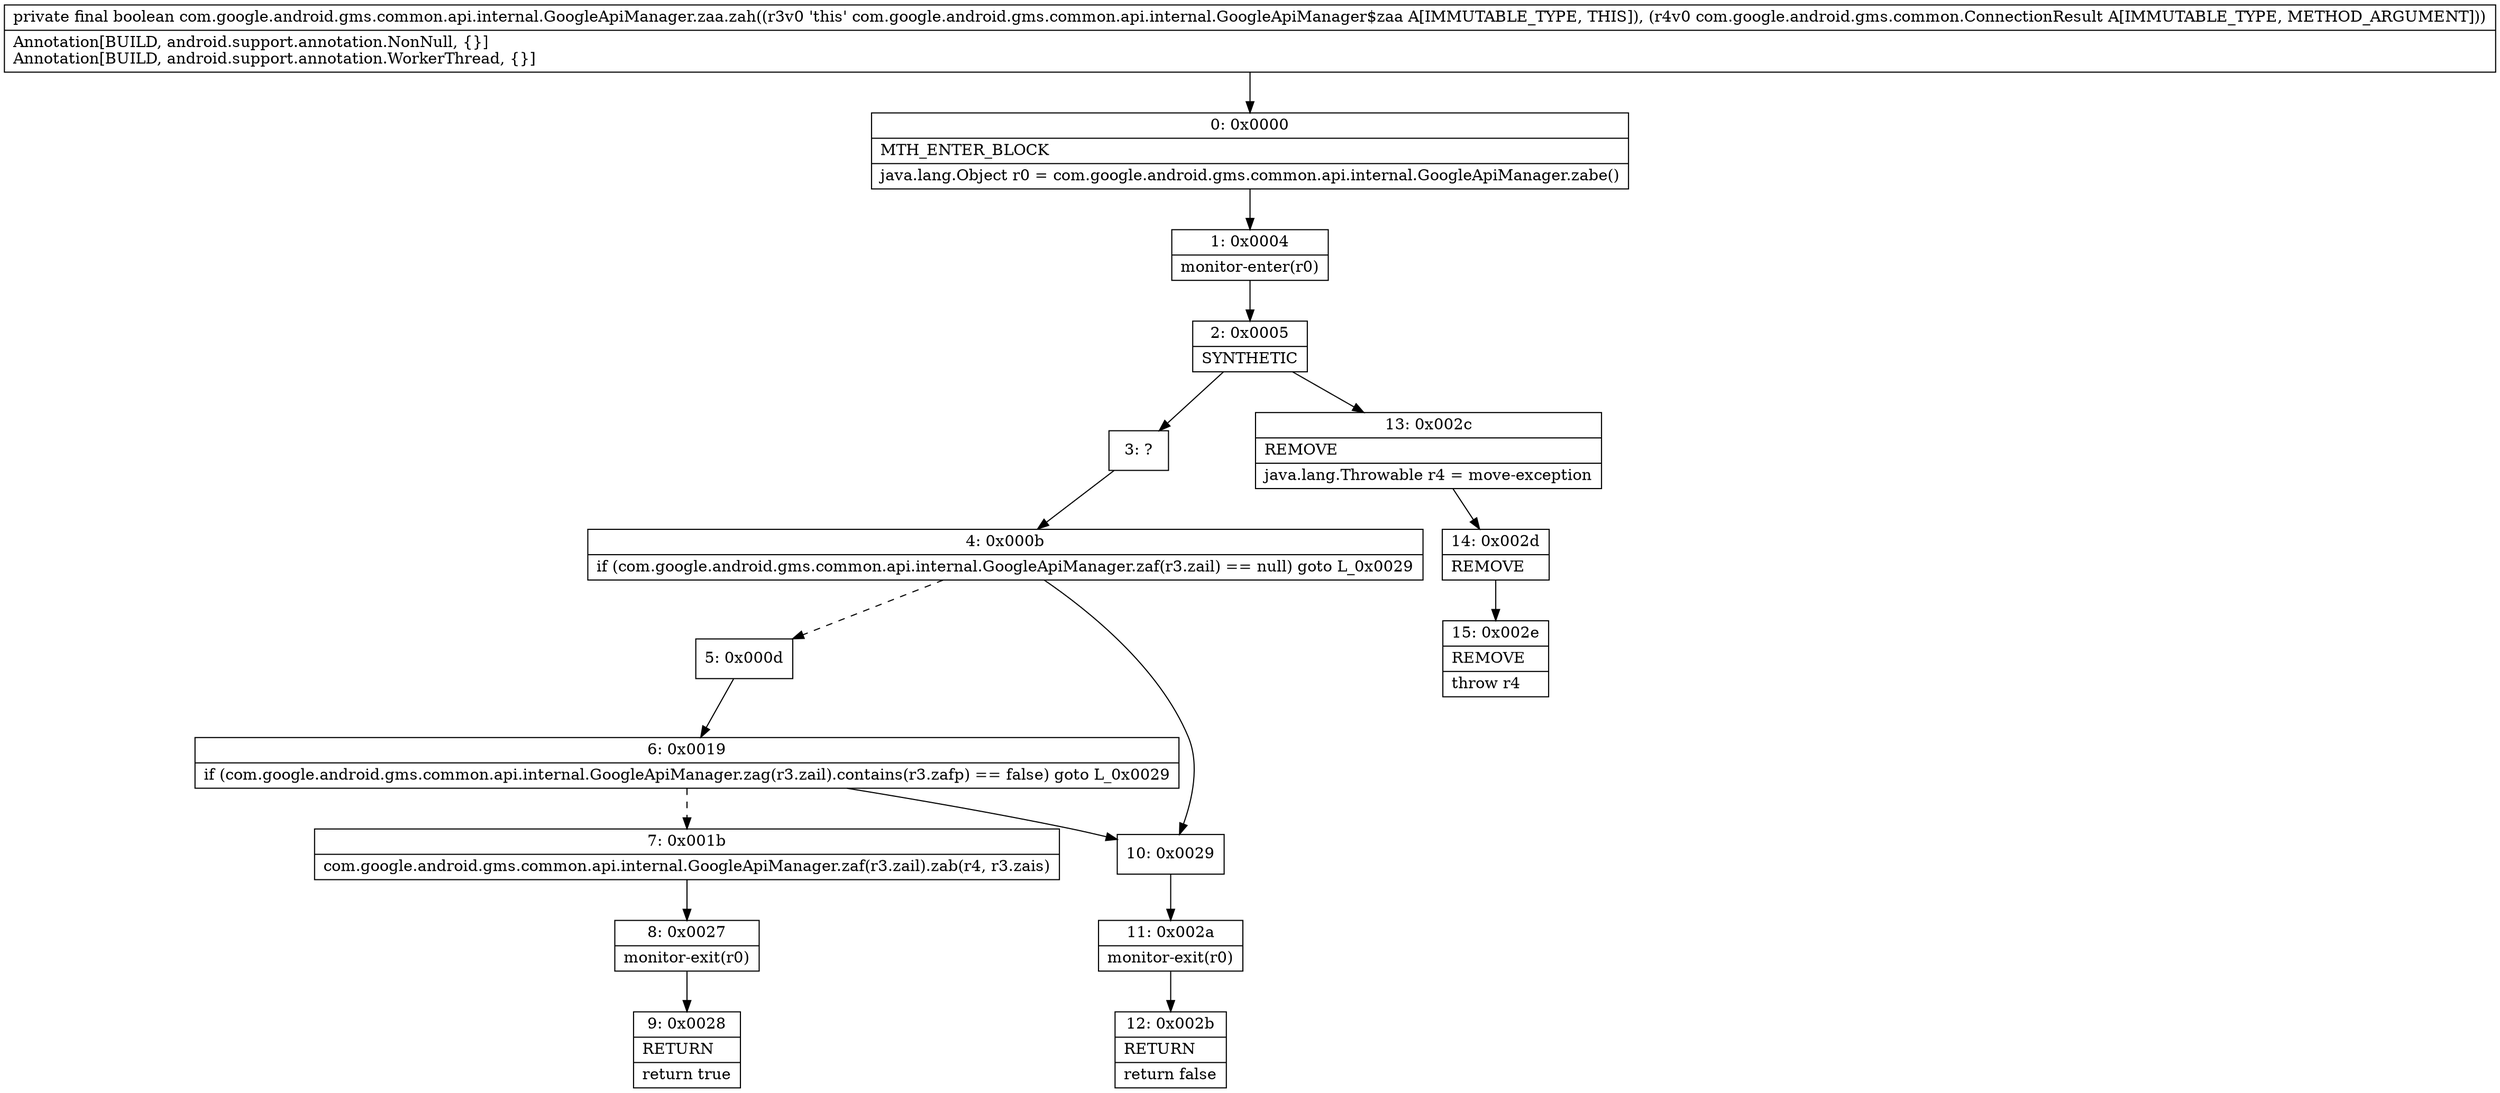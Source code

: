 digraph "CFG forcom.google.android.gms.common.api.internal.GoogleApiManager.zaa.zah(Lcom\/google\/android\/gms\/common\/ConnectionResult;)Z" {
Node_0 [shape=record,label="{0\:\ 0x0000|MTH_ENTER_BLOCK\l|java.lang.Object r0 = com.google.android.gms.common.api.internal.GoogleApiManager.zabe()\l}"];
Node_1 [shape=record,label="{1\:\ 0x0004|monitor\-enter(r0)\l}"];
Node_2 [shape=record,label="{2\:\ 0x0005|SYNTHETIC\l}"];
Node_3 [shape=record,label="{3\:\ ?}"];
Node_4 [shape=record,label="{4\:\ 0x000b|if (com.google.android.gms.common.api.internal.GoogleApiManager.zaf(r3.zail) == null) goto L_0x0029\l}"];
Node_5 [shape=record,label="{5\:\ 0x000d}"];
Node_6 [shape=record,label="{6\:\ 0x0019|if (com.google.android.gms.common.api.internal.GoogleApiManager.zag(r3.zail).contains(r3.zafp) == false) goto L_0x0029\l}"];
Node_7 [shape=record,label="{7\:\ 0x001b|com.google.android.gms.common.api.internal.GoogleApiManager.zaf(r3.zail).zab(r4, r3.zais)\l}"];
Node_8 [shape=record,label="{8\:\ 0x0027|monitor\-exit(r0)\l}"];
Node_9 [shape=record,label="{9\:\ 0x0028|RETURN\l|return true\l}"];
Node_10 [shape=record,label="{10\:\ 0x0029}"];
Node_11 [shape=record,label="{11\:\ 0x002a|monitor\-exit(r0)\l}"];
Node_12 [shape=record,label="{12\:\ 0x002b|RETURN\l|return false\l}"];
Node_13 [shape=record,label="{13\:\ 0x002c|REMOVE\l|java.lang.Throwable r4 = move\-exception\l}"];
Node_14 [shape=record,label="{14\:\ 0x002d|REMOVE\l}"];
Node_15 [shape=record,label="{15\:\ 0x002e|REMOVE\l|throw r4\l}"];
MethodNode[shape=record,label="{private final boolean com.google.android.gms.common.api.internal.GoogleApiManager.zaa.zah((r3v0 'this' com.google.android.gms.common.api.internal.GoogleApiManager$zaa A[IMMUTABLE_TYPE, THIS]), (r4v0 com.google.android.gms.common.ConnectionResult A[IMMUTABLE_TYPE, METHOD_ARGUMENT]))  | Annotation[BUILD, android.support.annotation.NonNull, \{\}]\lAnnotation[BUILD, android.support.annotation.WorkerThread, \{\}]\l}"];
MethodNode -> Node_0;
Node_0 -> Node_1;
Node_1 -> Node_2;
Node_2 -> Node_3;
Node_2 -> Node_13;
Node_3 -> Node_4;
Node_4 -> Node_5[style=dashed];
Node_4 -> Node_10;
Node_5 -> Node_6;
Node_6 -> Node_7[style=dashed];
Node_6 -> Node_10;
Node_7 -> Node_8;
Node_8 -> Node_9;
Node_10 -> Node_11;
Node_11 -> Node_12;
Node_13 -> Node_14;
Node_14 -> Node_15;
}


